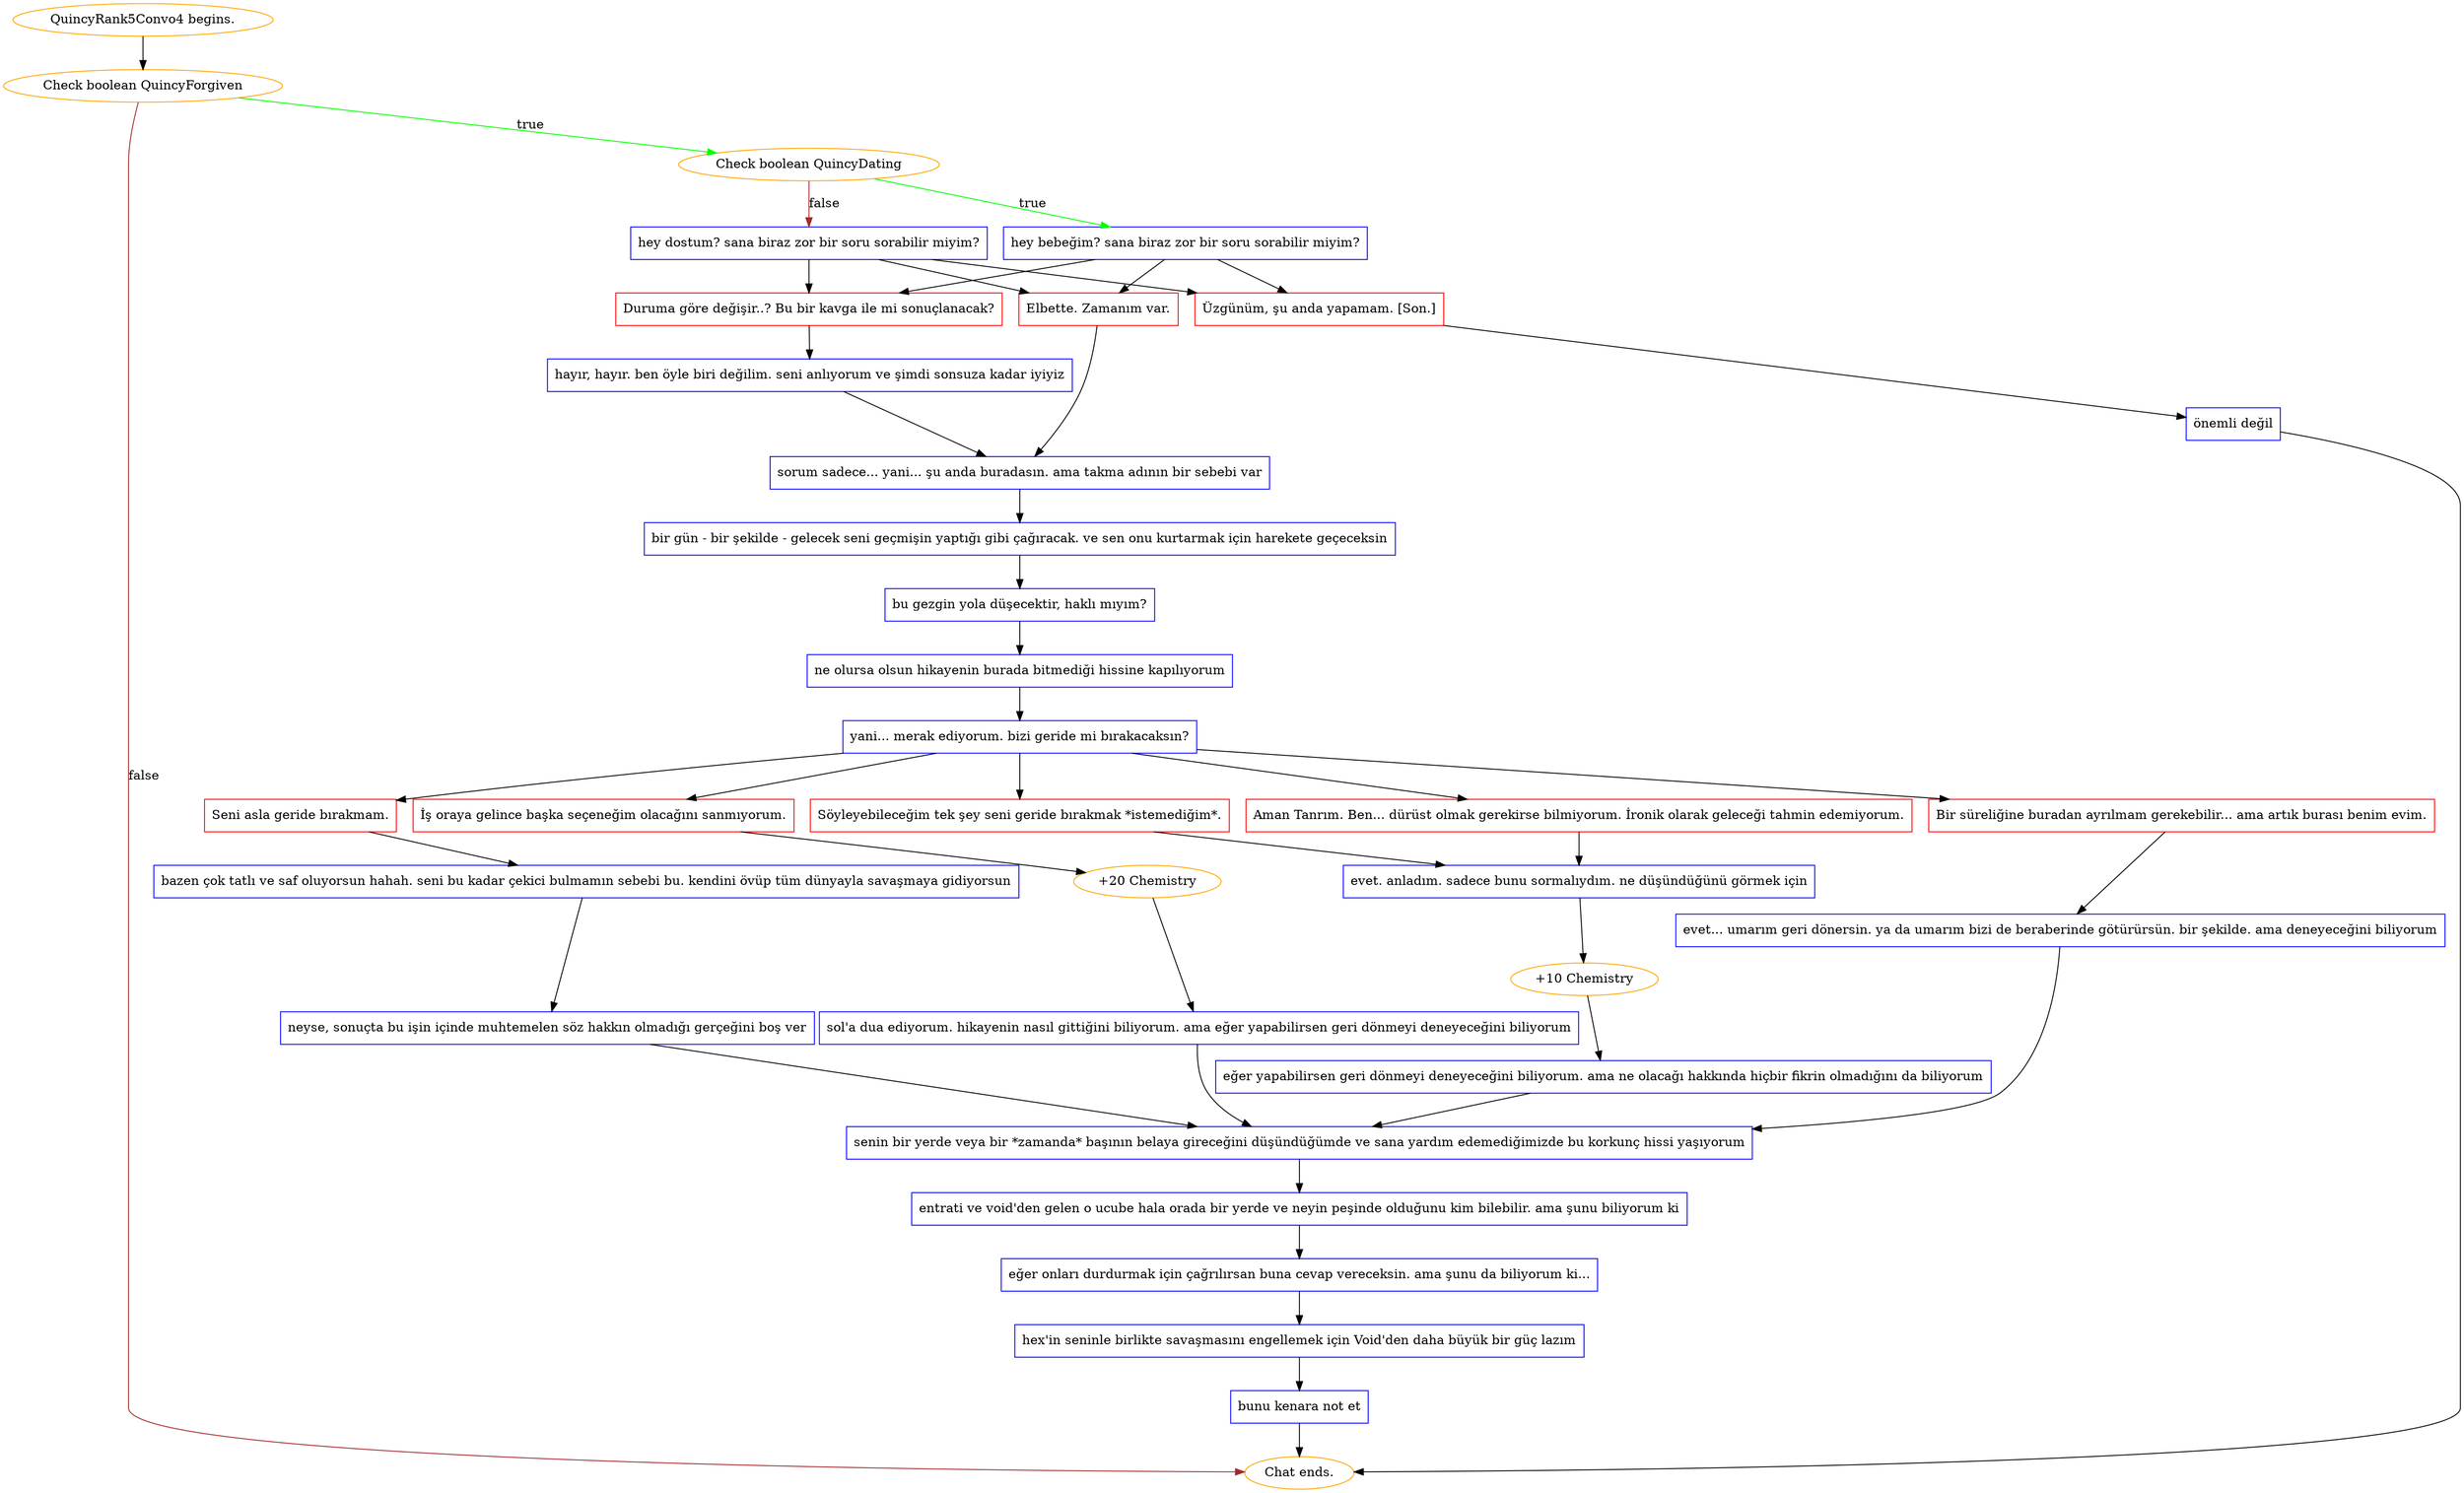 digraph {
	"QuincyRank5Convo4 begins." [color=orange];
		"QuincyRank5Convo4 begins." -> j3682081283;
	j3682081283 [label="Check boolean QuincyForgiven",color=orange];
		j3682081283 -> j3034684252 [label=true,color=green];
		j3682081283 -> "Chat ends." [label=false,color=brown];
	j3034684252 [label="Check boolean QuincyDating",color=orange];
		j3034684252 -> j2027052226 [label=true,color=green];
		j3034684252 -> j544079099 [label=false,color=brown];
	"Chat ends." [color=orange];
	j2027052226 [label="hey bebeğim? sana biraz zor bir soru sorabilir miyim?",shape=box,color=blue];
		j2027052226 -> j1389654963;
		j2027052226 -> j2434543066;
		j2027052226 -> j3065254058;
	j544079099 [label="hey dostum? sana biraz zor bir soru sorabilir miyim?",shape=box,color=blue];
		j544079099 -> j1389654963;
		j544079099 -> j2434543066;
		j544079099 -> j3065254058;
	j1389654963 [label="Duruma göre değişir..? Bu bir kavga ile mi sonuçlanacak?",shape=box,color=red];
		j1389654963 -> j1370490406;
	j2434543066 [label="Elbette. Zamanım var.",shape=box,color=red];
		j2434543066 -> j2025605688;
	j3065254058 [label="Üzgünüm, şu anda yapamam. [Son.]",shape=box,color=red];
		j3065254058 -> j4161187720;
	j1370490406 [label="hayır, hayır. ben öyle biri değilim. seni anlıyorum ve şimdi sonsuza kadar iyiyiz",shape=box,color=blue];
		j1370490406 -> j2025605688;
	j2025605688 [label="sorum sadece... yani... şu anda buradasın. ama takma adının bir sebebi var",shape=box,color=blue];
		j2025605688 -> j415847989;
	j4161187720 [label="önemli değil",shape=box,color=blue];
		j4161187720 -> "Chat ends.";
	j415847989 [label="bir gün - bir şekilde - gelecek seni geçmişin yaptığı gibi çağıracak. ve sen onu kurtarmak için harekete geçeceksin",shape=box,color=blue];
		j415847989 -> j792899520;
	j792899520 [label="bu gezgin yola düşecektir, haklı mıyım?",shape=box,color=blue];
		j792899520 -> j2872830402;
	j2872830402 [label="ne olursa olsun hikayenin burada bitmediği hissine kapılıyorum",shape=box,color=blue];
		j2872830402 -> j1436157749;
	j1436157749 [label="yani... merak ediyorum. bizi geride mi bırakacaksın?",shape=box,color=blue];
		j1436157749 -> j2661520527;
		j1436157749 -> j2336641375;
		j1436157749 -> j93740321;
		j1436157749 -> j1946332011;
		j1436157749 -> j3855072511;
	j2661520527 [label="Aman Tanrım. Ben... dürüst olmak gerekirse bilmiyorum. İronik olarak geleceği tahmin edemiyorum.",shape=box,color=red];
		j2661520527 -> j1988409773;
	j2336641375 [label="Söyleyebileceğim tek şey seni geride bırakmak *istemediğim*.",shape=box,color=red];
		j2336641375 -> j1988409773;
	j93740321 [label="Seni asla geride bırakmam.",shape=box,color=red];
		j93740321 -> j2185118958;
	j1946332011 [label="Bir süreliğine buradan ayrılmam gerekebilir... ama artık burası benim evim.",shape=box,color=red];
		j1946332011 -> j1210895406;
	j3855072511 [label="İş oraya gelince başka seçeneğim olacağını sanmıyorum.",shape=box,color=red];
		j3855072511 -> j1196684403;
	j1988409773 [label="evet. anladım. sadece bunu sormalıydım. ne düşündüğünü görmek için",shape=box,color=blue];
		j1988409773 -> j992410618;
	j2185118958 [label="bazen çok tatlı ve saf oluyorsun hahah. seni bu kadar çekici bulmamın sebebi bu. kendini övüp tüm dünyayla savaşmaya gidiyorsun",shape=box,color=blue];
		j2185118958 -> j4116852122;
	j1210895406 [label="evet... umarım geri dönersin. ya da umarım bizi de beraberinde götürürsün. bir şekilde. ama deneyeceğini biliyorum",shape=box,color=blue];
		j1210895406 -> j1746725700;
	j1196684403 [label="+20 Chemistry",color=orange];
		j1196684403 -> j3875002668;
	j992410618 [label="+10 Chemistry",color=orange];
		j992410618 -> j1525674552;
	j4116852122 [label="neyse, sonuçta bu işin içinde muhtemelen söz hakkın olmadığı gerçeğini boş ver",shape=box,color=blue];
		j4116852122 -> j1746725700;
	j1746725700 [label="senin bir yerde veya bir *zamanda* başının belaya gireceğini düşündüğümde ve sana yardım edemediğimizde bu korkunç hissi yaşıyorum",shape=box,color=blue];
		j1746725700 -> j3221412395;
	j3875002668 [label="sol'a dua ediyorum. hikayenin nasıl gittiğini biliyorum. ama eğer yapabilirsen geri dönmeyi deneyeceğini biliyorum",shape=box,color=blue];
		j3875002668 -> j1746725700;
	j1525674552 [label="eğer yapabilirsen geri dönmeyi deneyeceğini biliyorum. ama ne olacağı hakkında hiçbir fikrin olmadığını da biliyorum",shape=box,color=blue];
		j1525674552 -> j1746725700;
	j3221412395 [label="entrati ve void'den gelen o ucube hala orada bir yerde ve neyin peşinde olduğunu kim bilebilir. ama şunu biliyorum ki",shape=box,color=blue];
		j3221412395 -> j2981288212;
	j2981288212 [label="eğer onları durdurmak için çağrılırsan buna cevap vereceksin. ama şunu da biliyorum ki...",shape=box,color=blue];
		j2981288212 -> j4184517232;
	j4184517232 [label="hex'in seninle birlikte savaşmasını engellemek için Void'den daha büyük bir güç lazım",shape=box,color=blue];
		j4184517232 -> j2245229405;
	j2245229405 [label="bunu kenara not et",shape=box,color=blue];
		j2245229405 -> "Chat ends.";
}